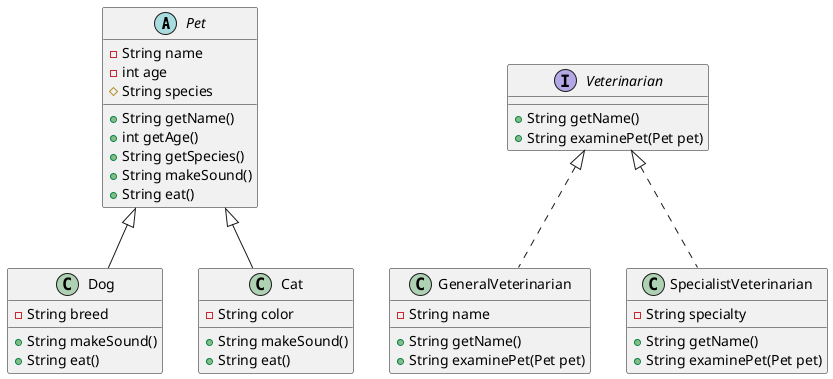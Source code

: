 @startuml
abstract class Pet {
  -String name
  -int age
  #String species
  +String getName()
  +int getAge()
  +String getSpecies()
  +String makeSound()
  +String eat()
}

class Dog {
  -String breed
  +String makeSound()
  +String eat()
}

class Cat {
  -String color
  +String makeSound()
  +String eat()
}

interface Veterinarian {
  +String getName()
  +String examinePet(Pet pet)
}

class GeneralVeterinarian {
  -String name
  +String getName()
  +String examinePet(Pet pet)
}

class SpecialistVeterinarian {
  -String specialty
  +String getName()
  +String examinePet(Pet pet)
}

Pet <|-- Dog
Pet <|-- Cat
Veterinarian <|.. GeneralVeterinarian
Veterinarian <|.. SpecialistVeterinarian
@enduml

